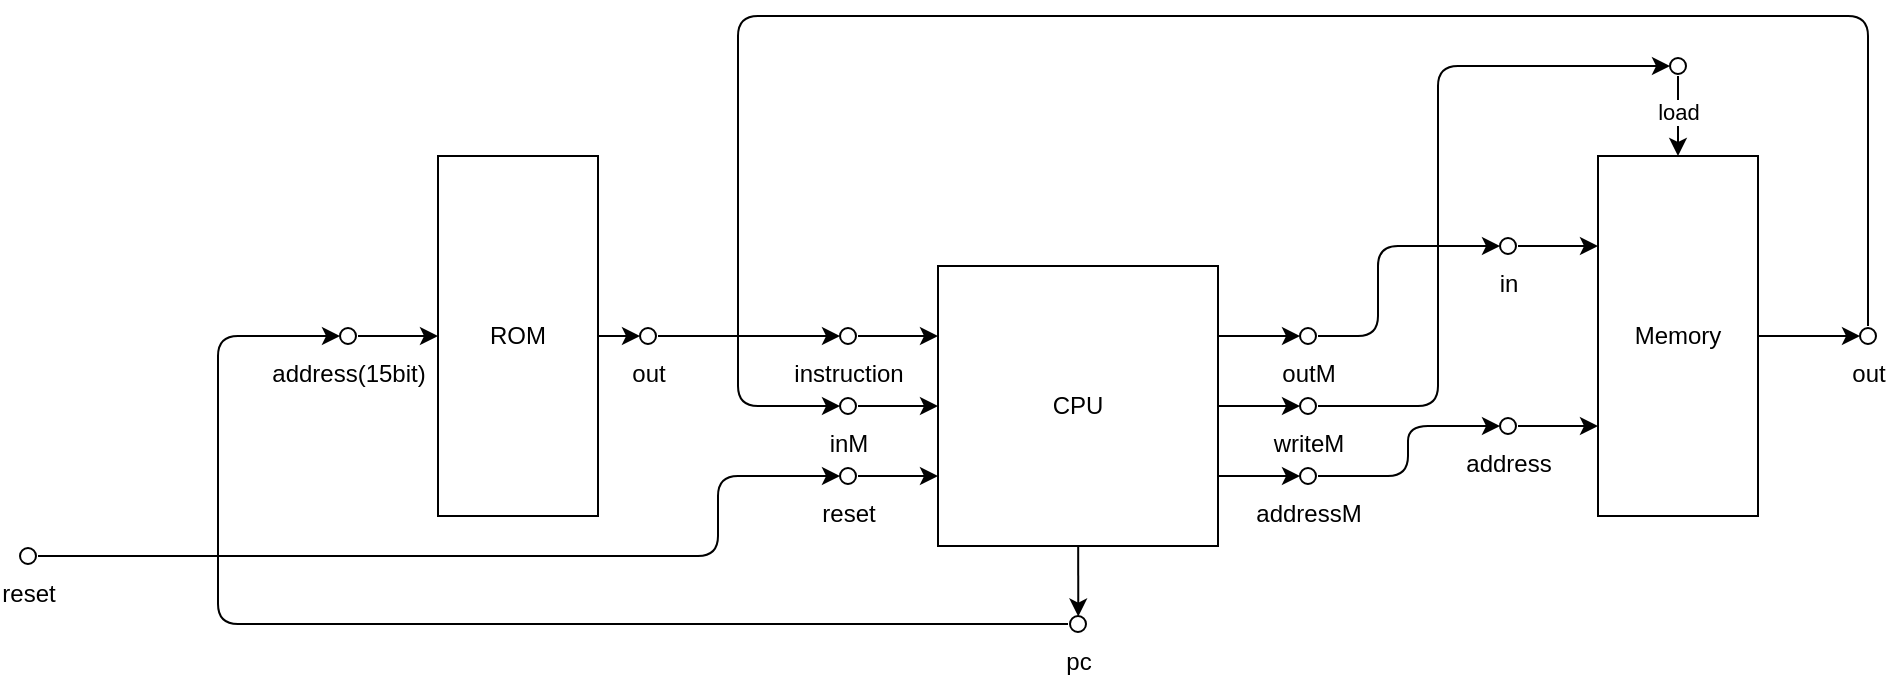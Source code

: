<mxfile>
    <diagram id="IZK_szNsngi_R_WfzGbL" name="Page-1">
        <mxGraphModel dx="930" dy="860" grid="1" gridSize="10" guides="1" tooltips="1" connect="1" arrows="1" fold="1" page="1" pageScale="1" pageWidth="1169" pageHeight="827" math="0" shadow="0">
            <root>
                <mxCell id="0"/>
                <mxCell id="1" parent="0"/>
                <mxCell id="11" style="edgeStyle=orthogonalEdgeStyle;html=1;entryX=0.1;entryY=0.5;entryDx=0;entryDy=0;entryPerimeter=0;" edge="1" parent="1" source="2" target="9">
                    <mxGeometry relative="1" as="geometry">
                        <Array as="points">
                            <mxPoint x="480" y="390"/>
                            <mxPoint x="480" y="350"/>
                        </Array>
                    </mxGeometry>
                </mxCell>
                <mxCell id="2" value="reset" style="verticalLabelPosition=bottom;shadow=0;dashed=0;align=center;html=1;verticalAlign=top;shape=mxgraph.electrical.logic_gates.inverting_contact;" vertex="1" parent="1">
                    <mxGeometry x="130" y="385" width="10" height="10" as="geometry"/>
                </mxCell>
                <mxCell id="13" style="edgeStyle=none;html=1;exitX=1;exitY=0.25;exitDx=0;exitDy=0;entryX=0.1;entryY=0.5;entryDx=0;entryDy=0;entryPerimeter=0;" edge="1" parent="1" source="3" target="12">
                    <mxGeometry relative="1" as="geometry"/>
                </mxCell>
                <mxCell id="15" style="edgeStyle=none;html=1;entryX=0.1;entryY=0.5;entryDx=0;entryDy=0;entryPerimeter=0;" edge="1" parent="1" source="3" target="14">
                    <mxGeometry relative="1" as="geometry"/>
                </mxCell>
                <mxCell id="17" style="edgeStyle=none;html=1;exitX=1;exitY=0.75;exitDx=0;exitDy=0;entryX=0.1;entryY=0.5;entryDx=0;entryDy=0;entryPerimeter=0;" edge="1" parent="1" source="3" target="16">
                    <mxGeometry relative="1" as="geometry"/>
                </mxCell>
                <mxCell id="19" style="edgeStyle=none;html=1;entryX=0.514;entryY=0.129;entryDx=0;entryDy=0;entryPerimeter=0;" edge="1" parent="1" source="3" target="18">
                    <mxGeometry relative="1" as="geometry"/>
                </mxCell>
                <mxCell id="3" value="CPU" style="whiteSpace=wrap;html=1;aspect=fixed;" vertex="1" parent="1">
                    <mxGeometry x="590" y="245" width="140" height="140" as="geometry"/>
                </mxCell>
                <mxCell id="5" style="edgeStyle=none;html=1;entryX=0;entryY=0.25;entryDx=0;entryDy=0;" edge="1" parent="1" source="4" target="3">
                    <mxGeometry relative="1" as="geometry"/>
                </mxCell>
                <mxCell id="4" value="instruction" style="verticalLabelPosition=bottom;shadow=0;dashed=0;align=center;html=1;verticalAlign=top;shape=mxgraph.electrical.logic_gates.inverting_contact;" vertex="1" parent="1">
                    <mxGeometry x="540" y="275" width="10" height="10" as="geometry"/>
                </mxCell>
                <mxCell id="8" style="edgeStyle=none;html=1;entryX=0;entryY=0.5;entryDx=0;entryDy=0;" edge="1" parent="1" source="7" target="3">
                    <mxGeometry relative="1" as="geometry"/>
                </mxCell>
                <mxCell id="7" value="inM" style="verticalLabelPosition=bottom;shadow=0;dashed=0;align=center;html=1;verticalAlign=top;shape=mxgraph.electrical.logic_gates.inverting_contact;" vertex="1" parent="1">
                    <mxGeometry x="540" y="310" width="10" height="10" as="geometry"/>
                </mxCell>
                <mxCell id="10" style="edgeStyle=none;html=1;entryX=0;entryY=0.75;entryDx=0;entryDy=0;" edge="1" parent="1" source="9" target="3">
                    <mxGeometry relative="1" as="geometry"/>
                </mxCell>
                <mxCell id="9" value="reset" style="verticalLabelPosition=bottom;shadow=0;dashed=0;align=center;html=1;verticalAlign=top;shape=mxgraph.electrical.logic_gates.inverting_contact;" vertex="1" parent="1">
                    <mxGeometry x="540" y="345" width="10" height="10" as="geometry"/>
                </mxCell>
                <mxCell id="41" style="edgeStyle=orthogonalEdgeStyle;html=1;entryX=0.1;entryY=0.5;entryDx=0;entryDy=0;entryPerimeter=0;" edge="1" parent="1" source="12" target="22">
                    <mxGeometry relative="1" as="geometry">
                        <Array as="points">
                            <mxPoint x="810" y="280"/>
                            <mxPoint x="810" y="235"/>
                        </Array>
                    </mxGeometry>
                </mxCell>
                <mxCell id="12" value="outM" style="verticalLabelPosition=bottom;shadow=0;dashed=0;align=center;html=1;verticalAlign=top;shape=mxgraph.electrical.logic_gates.inverting_contact;" vertex="1" parent="1">
                    <mxGeometry x="770" y="275" width="10" height="10" as="geometry"/>
                </mxCell>
                <mxCell id="40" style="edgeStyle=orthogonalEdgeStyle;html=1;entryX=0.1;entryY=0.5;entryDx=0;entryDy=0;entryPerimeter=0;" edge="1" parent="1" source="14" target="26">
                    <mxGeometry relative="1" as="geometry">
                        <Array as="points">
                            <mxPoint x="840" y="315"/>
                            <mxPoint x="840" y="145"/>
                        </Array>
                    </mxGeometry>
                </mxCell>
                <mxCell id="14" value="writeM" style="verticalLabelPosition=bottom;shadow=0;dashed=0;align=center;html=1;verticalAlign=top;shape=mxgraph.electrical.logic_gates.inverting_contact;" vertex="1" parent="1">
                    <mxGeometry x="770" y="310" width="10" height="10" as="geometry"/>
                </mxCell>
                <mxCell id="42" style="edgeStyle=orthogonalEdgeStyle;html=1;entryX=0.1;entryY=0.5;entryDx=0;entryDy=0;entryPerimeter=0;" edge="1" parent="1" source="16" target="24">
                    <mxGeometry relative="1" as="geometry"/>
                </mxCell>
                <mxCell id="16" value="addressM" style="verticalLabelPosition=bottom;shadow=0;dashed=0;align=center;html=1;verticalAlign=top;shape=mxgraph.electrical.logic_gates.inverting_contact;" vertex="1" parent="1">
                    <mxGeometry x="770" y="345" width="10" height="10" as="geometry"/>
                </mxCell>
                <mxCell id="38" style="edgeStyle=orthogonalEdgeStyle;html=1;entryX=0.1;entryY=0.5;entryDx=0;entryDy=0;entryPerimeter=0;" edge="1" parent="1" source="18" target="33">
                    <mxGeometry relative="1" as="geometry">
                        <Array as="points">
                            <mxPoint x="230" y="424"/>
                            <mxPoint x="230" y="280"/>
                        </Array>
                    </mxGeometry>
                </mxCell>
                <mxCell id="18" value="pc" style="verticalLabelPosition=bottom;shadow=0;dashed=0;align=center;html=1;verticalAlign=top;shape=mxgraph.electrical.logic_gates.inverting_contact;" vertex="1" parent="1">
                    <mxGeometry x="655" y="419" width="10" height="10" as="geometry"/>
                </mxCell>
                <mxCell id="31" style="edgeStyle=orthogonalEdgeStyle;html=1;entryX=0.1;entryY=0.5;entryDx=0;entryDy=0;entryPerimeter=0;" edge="1" parent="1" source="21" target="30">
                    <mxGeometry relative="1" as="geometry"/>
                </mxCell>
                <mxCell id="21" value="Memory" style="rounded=0;whiteSpace=wrap;html=1;" vertex="1" parent="1">
                    <mxGeometry x="920" y="190" width="80" height="180" as="geometry"/>
                </mxCell>
                <mxCell id="23" style="edgeStyle=orthogonalEdgeStyle;html=1;entryX=0;entryY=0.25;entryDx=0;entryDy=0;" edge="1" parent="1" source="22" target="21">
                    <mxGeometry relative="1" as="geometry"/>
                </mxCell>
                <mxCell id="22" value="in" style="verticalLabelPosition=bottom;shadow=0;dashed=0;align=center;html=1;verticalAlign=top;shape=mxgraph.electrical.logic_gates.inverting_contact;" vertex="1" parent="1">
                    <mxGeometry x="870" y="230" width="10" height="10" as="geometry"/>
                </mxCell>
                <mxCell id="25" style="edgeStyle=orthogonalEdgeStyle;html=1;entryX=0;entryY=0.75;entryDx=0;entryDy=0;" edge="1" parent="1" source="24" target="21">
                    <mxGeometry relative="1" as="geometry"/>
                </mxCell>
                <mxCell id="24" value="address" style="verticalLabelPosition=bottom;shadow=0;dashed=0;align=center;html=1;verticalAlign=top;shape=mxgraph.electrical.logic_gates.inverting_contact;" vertex="1" parent="1">
                    <mxGeometry x="870" y="320" width="10" height="10" as="geometry"/>
                </mxCell>
                <mxCell id="27" style="edgeStyle=orthogonalEdgeStyle;html=1;entryX=0.5;entryY=0;entryDx=0;entryDy=0;" edge="1" parent="1" source="26" target="21">
                    <mxGeometry relative="1" as="geometry"/>
                </mxCell>
                <mxCell id="29" value="load" style="edgeLabel;html=1;align=center;verticalAlign=middle;resizable=0;points=[];" vertex="1" connectable="0" parent="27">
                    <mxGeometry x="-0.119" relative="1" as="geometry">
                        <mxPoint as="offset"/>
                    </mxGeometry>
                </mxCell>
                <mxCell id="26" value="" style="verticalLabelPosition=bottom;shadow=0;dashed=0;align=center;html=1;verticalAlign=top;shape=mxgraph.electrical.logic_gates.inverting_contact;" vertex="1" parent="1">
                    <mxGeometry x="955" y="140" width="10" height="10" as="geometry"/>
                </mxCell>
                <mxCell id="39" style="edgeStyle=orthogonalEdgeStyle;html=1;entryX=0.1;entryY=0.5;entryDx=0;entryDy=0;entryPerimeter=0;" edge="1" parent="1" source="30" target="7">
                    <mxGeometry relative="1" as="geometry">
                        <Array as="points">
                            <mxPoint x="1055" y="120"/>
                            <mxPoint x="490" y="120"/>
                            <mxPoint x="490" y="315"/>
                        </Array>
                    </mxGeometry>
                </mxCell>
                <mxCell id="30" value="out" style="verticalLabelPosition=bottom;shadow=0;dashed=0;align=center;html=1;verticalAlign=top;shape=mxgraph.electrical.logic_gates.inverting_contact;" vertex="1" parent="1">
                    <mxGeometry x="1050" y="275" width="10" height="10" as="geometry"/>
                </mxCell>
                <mxCell id="36" style="edgeStyle=orthogonalEdgeStyle;html=1;entryX=0.1;entryY=0.5;entryDx=0;entryDy=0;entryPerimeter=0;" edge="1" parent="1" source="32" target="35">
                    <mxGeometry relative="1" as="geometry"/>
                </mxCell>
                <mxCell id="32" value="ROM" style="rounded=0;whiteSpace=wrap;html=1;" vertex="1" parent="1">
                    <mxGeometry x="340" y="190" width="80" height="180" as="geometry"/>
                </mxCell>
                <mxCell id="34" style="edgeStyle=orthogonalEdgeStyle;html=1;entryX=0;entryY=0.5;entryDx=0;entryDy=0;" edge="1" parent="1" source="33" target="32">
                    <mxGeometry relative="1" as="geometry"/>
                </mxCell>
                <mxCell id="33" value="address(15bit)" style="verticalLabelPosition=bottom;shadow=0;dashed=0;align=center;html=1;verticalAlign=top;shape=mxgraph.electrical.logic_gates.inverting_contact;" vertex="1" parent="1">
                    <mxGeometry x="290" y="275" width="10" height="10" as="geometry"/>
                </mxCell>
                <mxCell id="37" style="edgeStyle=orthogonalEdgeStyle;html=1;entryX=0.1;entryY=0.5;entryDx=0;entryDy=0;entryPerimeter=0;" edge="1" parent="1" source="35" target="4">
                    <mxGeometry relative="1" as="geometry"/>
                </mxCell>
                <mxCell id="35" value="out" style="verticalLabelPosition=bottom;shadow=0;dashed=0;align=center;html=1;verticalAlign=top;shape=mxgraph.electrical.logic_gates.inverting_contact;" vertex="1" parent="1">
                    <mxGeometry x="440" y="275" width="10" height="10" as="geometry"/>
                </mxCell>
            </root>
        </mxGraphModel>
    </diagram>
</mxfile>